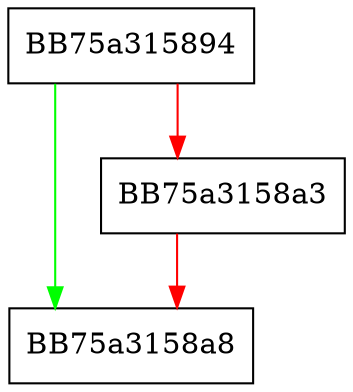 digraph isValidNode {
  node [shape="box"];
  graph [splines=ortho];
  BB75a315894 -> BB75a3158a8 [color="green"];
  BB75a315894 -> BB75a3158a3 [color="red"];
  BB75a3158a3 -> BB75a3158a8 [color="red"];
}